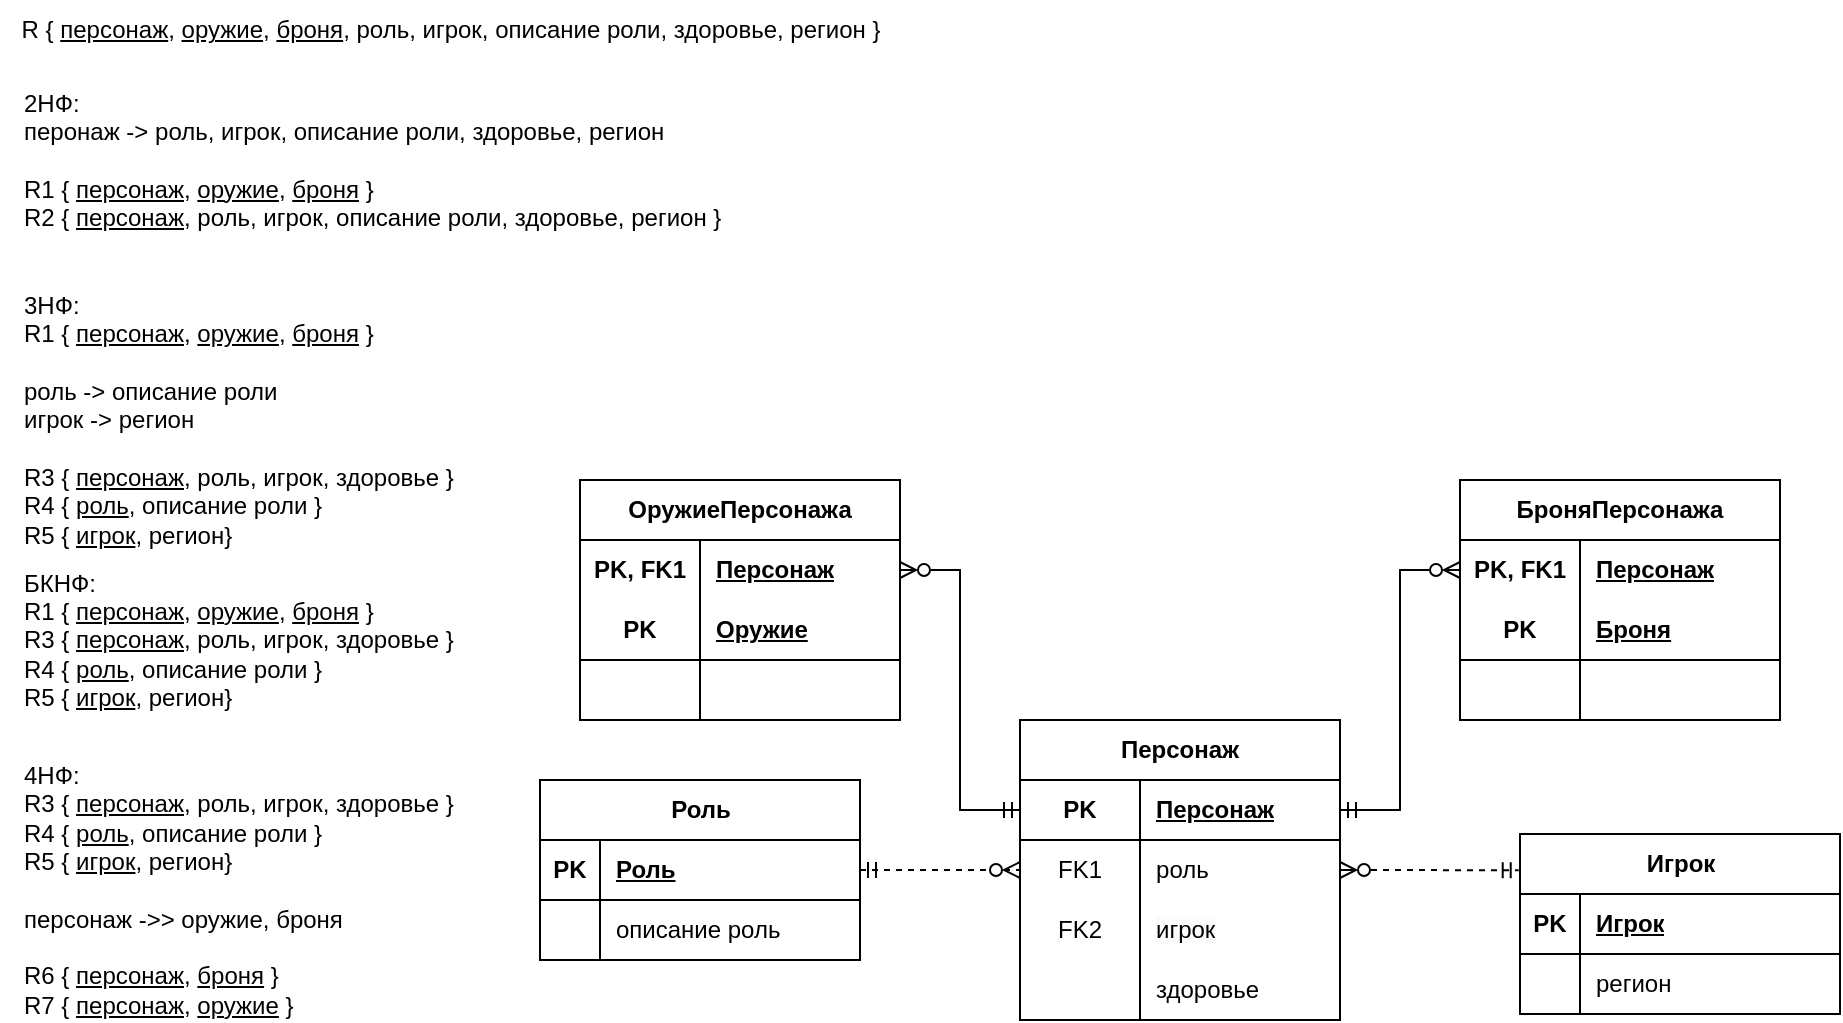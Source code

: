 <mxfile version="23.1.5" type="device" pages="2">
  <diagram name="Нормализация" id="WzG_QRqyfHAYkh1YiKo0">
    <mxGraphModel dx="593" dy="696" grid="1" gridSize="10" guides="1" tooltips="1" connect="1" arrows="1" fold="1" page="1" pageScale="1" pageWidth="1169" pageHeight="827" math="0" shadow="0">
      <root>
        <mxCell id="0" />
        <mxCell id="1" parent="0" />
        <mxCell id="9B2CgHkfj-xHrJpwMl1q-2" value="R { &lt;u&gt;персонаж&lt;/u&gt;, &lt;u&gt;оружие&lt;/u&gt;, &lt;u&gt;броня&lt;/u&gt;, роль, игрок, описание роли, здоровье, регион }" style="text;html=1;align=center;verticalAlign=middle;resizable=0;points=[];autosize=1;strokeColor=none;fillColor=none;" parent="1" vertex="1">
          <mxGeometry x="10" y="10" width="450" height="30" as="geometry" />
        </mxCell>
        <mxCell id="9B2CgHkfj-xHrJpwMl1q-3" value="2НФ:&lt;div&gt;&lt;span style=&quot;text-align: center;&quot;&gt;перонаж -&amp;gt; роль, игрок, описание роли, здоровье, регион&lt;/span&gt;&lt;/div&gt;&lt;div&gt;&lt;br&gt;&lt;div&gt;R1 { &lt;u&gt;персонаж&lt;/u&gt;, &lt;u&gt;оружие&lt;/u&gt;, &lt;u&gt;броня&lt;/u&gt;&amp;nbsp;&lt;span style=&quot;background-color: transparent; color: light-dark(rgb(0, 0, 0), rgb(255, 255, 255));&quot;&gt;}&lt;/span&gt;&lt;/div&gt;&lt;div&gt;R2 { &lt;u&gt;персонаж&lt;/u&gt;, роль, игрок, описание роли, здоровье, регион }&lt;/div&gt;&lt;/div&gt;" style="text;html=1;align=left;verticalAlign=middle;whiteSpace=wrap;rounded=0;" parent="1" vertex="1">
          <mxGeometry x="20" y="40" width="360" height="100" as="geometry" />
        </mxCell>
        <mxCell id="9B2CgHkfj-xHrJpwMl1q-5" value="3НФ:&lt;div&gt;R1 { &lt;u&gt;персонаж&lt;/u&gt;, &lt;u&gt;оружие&lt;/u&gt;, &lt;u&gt;броня&lt;/u&gt;&amp;nbsp;&lt;span style=&quot;background-color: transparent; color: light-dark(rgb(0, 0, 0), rgb(255, 255, 255));&quot;&gt;}&lt;/span&gt;&lt;/div&gt;&lt;div&gt;&lt;span style=&quot;background-color: transparent; color: light-dark(rgb(0, 0, 0), rgb(255, 255, 255));&quot;&gt;&lt;br&gt;&lt;/span&gt;&lt;/div&gt;&lt;div&gt;&lt;span style=&quot;background-color: transparent; color: light-dark(rgb(0, 0, 0), rgb(255, 255, 255));&quot;&gt;роль -&amp;gt; описание роли&lt;/span&gt;&lt;/div&gt;&lt;div&gt;&lt;span style=&quot;background-color: transparent; color: light-dark(rgb(0, 0, 0), rgb(255, 255, 255));&quot;&gt;игрок -&amp;gt; регион&lt;/span&gt;&lt;/div&gt;&lt;div&gt;&lt;span style=&quot;background-color: transparent; color: light-dark(rgb(0, 0, 0), rgb(255, 255, 255));&quot;&gt;&lt;br&gt;&lt;/span&gt;&lt;/div&gt;&lt;div&gt;R3 { &lt;u&gt;персонаж&lt;/u&gt;, роль, игрок, здоровье }&lt;/div&gt;&lt;div&gt;R4 { &lt;u&gt;роль&lt;/u&gt;, описание роли }&lt;/div&gt;&lt;div&gt;R5 { &lt;u&gt;игрок&lt;/u&gt;, регион}&lt;/div&gt;" style="text;html=1;align=left;verticalAlign=middle;whiteSpace=wrap;rounded=0;" parent="1" vertex="1">
          <mxGeometry x="20" y="150" width="410" height="140" as="geometry" />
        </mxCell>
        <mxCell id="9B2CgHkfj-xHrJpwMl1q-6" value="&lt;div&gt;&lt;span style=&quot;&quot;&gt;БКНФ:&lt;/span&gt;&lt;/div&gt;&lt;span style=&quot;&quot;&gt;R1 {&amp;nbsp;&lt;/span&gt;&lt;u style=&quot;&quot;&gt;персонаж&lt;/u&gt;&lt;span style=&quot;&quot;&gt;,&amp;nbsp;&lt;/span&gt;&lt;u style=&quot;&quot;&gt;оружие&lt;/u&gt;&lt;span style=&quot;&quot;&gt;,&amp;nbsp;&lt;/span&gt;&lt;u style=&quot;&quot;&gt;броня&lt;/u&gt;&lt;span style=&quot;&quot;&gt;&amp;nbsp;&lt;/span&gt;&lt;span style=&quot;color: light-dark(rgb(0, 0, 0), rgb(255, 255, 255)); background-color: transparent;&quot;&gt;}&lt;/span&gt;&lt;div&gt;R3 {&amp;nbsp;&lt;u&gt;персонаж&lt;/u&gt;, роль, игрок, здоровье }&lt;/div&gt;&lt;div&gt;&lt;div&gt;R4 {&amp;nbsp;&lt;u&gt;роль&lt;/u&gt;, описание роли }&lt;/div&gt;&lt;/div&gt;&lt;div&gt;R5 {&amp;nbsp;&lt;u&gt;игрок&lt;/u&gt;, регион}&lt;/div&gt;" style="text;html=1;align=left;verticalAlign=middle;whiteSpace=wrap;rounded=0;" parent="1" vertex="1">
          <mxGeometry x="20" y="290" width="410" height="80" as="geometry" />
        </mxCell>
        <mxCell id="9B2CgHkfj-xHrJpwMl1q-7" value="4НФ:&lt;div&gt;&lt;div&gt;R3 {&amp;nbsp;&lt;u&gt;персонаж&lt;/u&gt;, роль, игрок, здоровье }&lt;/div&gt;&lt;div&gt;R4 {&amp;nbsp;&lt;u&gt;роль&lt;/u&gt;, описание роли }&lt;/div&gt;&lt;div&gt;R5 {&amp;nbsp;&lt;u&gt;игрок&lt;/u&gt;, регион}&lt;/div&gt;&lt;/div&gt;&lt;div&gt;&lt;br&gt;&lt;/div&gt;&lt;div&gt;персонаж -&amp;gt;&amp;gt; оружие, броня&lt;/div&gt;&lt;div&gt;&lt;br&gt;&lt;/div&gt;&lt;div&gt;R6 { &lt;u&gt;персонаж&lt;/u&gt;, &lt;u&gt;броня&lt;/u&gt; }&lt;/div&gt;&lt;div&gt;R7 { &lt;u&gt;персонаж&lt;/u&gt;, &lt;u&gt;оружие&lt;/u&gt; }&lt;/div&gt;" style="text;html=1;align=left;verticalAlign=middle;whiteSpace=wrap;rounded=0;" parent="1" vertex="1">
          <mxGeometry x="20" y="390" width="270" height="130" as="geometry" />
        </mxCell>
        <mxCell id="9B2CgHkfj-xHrJpwMl1q-8" value="Персонаж" style="shape=table;startSize=30;container=1;collapsible=1;childLayout=tableLayout;fixedRows=1;rowLines=0;fontStyle=1;align=center;resizeLast=1;html=1;whiteSpace=wrap;" parent="1" vertex="1">
          <mxGeometry x="520" y="370" width="160" height="150" as="geometry" />
        </mxCell>
        <mxCell id="9B2CgHkfj-xHrJpwMl1q-9" value="" style="shape=tableRow;horizontal=0;startSize=0;swimlaneHead=0;swimlaneBody=0;fillColor=none;collapsible=0;dropTarget=0;points=[[0,0.5],[1,0.5]];portConstraint=eastwest;top=0;left=0;right=0;bottom=0;html=1;" parent="9B2CgHkfj-xHrJpwMl1q-8" vertex="1">
          <mxGeometry y="30" width="160" height="30" as="geometry" />
        </mxCell>
        <mxCell id="9B2CgHkfj-xHrJpwMl1q-10" value="PK" style="shape=partialRectangle;connectable=0;fillColor=none;top=0;left=0;bottom=1;right=0;fontStyle=1;overflow=hidden;html=1;whiteSpace=wrap;" parent="9B2CgHkfj-xHrJpwMl1q-9" vertex="1">
          <mxGeometry width="60" height="30" as="geometry">
            <mxRectangle width="60" height="30" as="alternateBounds" />
          </mxGeometry>
        </mxCell>
        <mxCell id="9B2CgHkfj-xHrJpwMl1q-11" value="Персонаж" style="shape=partialRectangle;connectable=0;fillColor=none;top=0;left=0;bottom=1;right=0;align=left;spacingLeft=6;fontStyle=5;overflow=hidden;html=1;whiteSpace=wrap;" parent="9B2CgHkfj-xHrJpwMl1q-9" vertex="1">
          <mxGeometry x="60" width="100" height="30" as="geometry">
            <mxRectangle width="100" height="30" as="alternateBounds" />
          </mxGeometry>
        </mxCell>
        <mxCell id="9B2CgHkfj-xHrJpwMl1q-15" value="" style="shape=tableRow;horizontal=0;startSize=0;swimlaneHead=0;swimlaneBody=0;fillColor=none;collapsible=0;dropTarget=0;points=[[0,0.5],[1,0.5]];portConstraint=eastwest;top=0;left=0;right=0;bottom=0;html=1;" parent="9B2CgHkfj-xHrJpwMl1q-8" vertex="1">
          <mxGeometry y="60" width="160" height="30" as="geometry" />
        </mxCell>
        <mxCell id="9B2CgHkfj-xHrJpwMl1q-16" value="FK1" style="shape=partialRectangle;connectable=0;fillColor=none;top=0;left=0;bottom=0;right=0;editable=1;overflow=hidden;html=1;whiteSpace=wrap;" parent="9B2CgHkfj-xHrJpwMl1q-15" vertex="1">
          <mxGeometry width="60" height="30" as="geometry">
            <mxRectangle width="60" height="30" as="alternateBounds" />
          </mxGeometry>
        </mxCell>
        <mxCell id="9B2CgHkfj-xHrJpwMl1q-17" value="р&lt;span style=&quot;background-color: transparent; color: light-dark(rgb(0, 0, 0), rgb(255, 255, 255));&quot;&gt;оль&lt;/span&gt;" style="shape=partialRectangle;connectable=0;fillColor=none;top=0;left=0;bottom=0;right=0;align=left;spacingLeft=6;overflow=hidden;html=1;whiteSpace=wrap;" parent="9B2CgHkfj-xHrJpwMl1q-15" vertex="1">
          <mxGeometry x="60" width="100" height="30" as="geometry">
            <mxRectangle width="100" height="30" as="alternateBounds" />
          </mxGeometry>
        </mxCell>
        <mxCell id="9B2CgHkfj-xHrJpwMl1q-33" style="shape=tableRow;horizontal=0;startSize=0;swimlaneHead=0;swimlaneBody=0;fillColor=none;collapsible=0;dropTarget=0;points=[[0,0.5],[1,0.5]];portConstraint=eastwest;top=0;left=0;right=0;bottom=0;html=1;" parent="9B2CgHkfj-xHrJpwMl1q-8" vertex="1">
          <mxGeometry y="90" width="160" height="30" as="geometry" />
        </mxCell>
        <mxCell id="9B2CgHkfj-xHrJpwMl1q-34" value="FK2" style="shape=partialRectangle;connectable=0;fillColor=none;top=0;left=0;bottom=0;right=0;editable=1;overflow=hidden;html=1;whiteSpace=wrap;" parent="9B2CgHkfj-xHrJpwMl1q-33" vertex="1">
          <mxGeometry width="60" height="30" as="geometry">
            <mxRectangle width="60" height="30" as="alternateBounds" />
          </mxGeometry>
        </mxCell>
        <mxCell id="9B2CgHkfj-xHrJpwMl1q-35" value="&lt;div&gt;&lt;span style=&quot;background-color: light-dark(rgb(251, 251, 251), rgb(21, 21, 21)); color: light-dark(rgb(0, 0, 0), rgb(237, 237, 237));&quot;&gt;игрок&lt;/span&gt;&lt;/div&gt;" style="shape=partialRectangle;connectable=0;fillColor=none;top=0;left=0;bottom=0;right=0;align=left;spacingLeft=6;overflow=hidden;html=1;whiteSpace=wrap;verticalAlign=middle;" parent="9B2CgHkfj-xHrJpwMl1q-33" vertex="1">
          <mxGeometry x="60" width="100" height="30" as="geometry">
            <mxRectangle width="100" height="30" as="alternateBounds" />
          </mxGeometry>
        </mxCell>
        <mxCell id="9B2CgHkfj-xHrJpwMl1q-18" value="" style="shape=tableRow;horizontal=0;startSize=0;swimlaneHead=0;swimlaneBody=0;fillColor=none;collapsible=0;dropTarget=0;points=[[0,0.5],[1,0.5]];portConstraint=eastwest;top=0;left=0;right=0;bottom=0;html=1;" parent="9B2CgHkfj-xHrJpwMl1q-8" vertex="1">
          <mxGeometry y="120" width="160" height="30" as="geometry" />
        </mxCell>
        <mxCell id="9B2CgHkfj-xHrJpwMl1q-19" value="" style="shape=partialRectangle;connectable=0;fillColor=none;top=0;left=0;bottom=0;right=0;editable=1;overflow=hidden;html=1;whiteSpace=wrap;" parent="9B2CgHkfj-xHrJpwMl1q-18" vertex="1">
          <mxGeometry width="60" height="30" as="geometry">
            <mxRectangle width="60" height="30" as="alternateBounds" />
          </mxGeometry>
        </mxCell>
        <mxCell id="9B2CgHkfj-xHrJpwMl1q-20" value="здоровье" style="shape=partialRectangle;connectable=0;fillColor=none;top=0;left=0;bottom=0;right=0;align=left;spacingLeft=6;overflow=hidden;html=1;whiteSpace=wrap;" parent="9B2CgHkfj-xHrJpwMl1q-18" vertex="1">
          <mxGeometry x="60" width="100" height="30" as="geometry">
            <mxRectangle width="100" height="30" as="alternateBounds" />
          </mxGeometry>
        </mxCell>
        <mxCell id="9B2CgHkfj-xHrJpwMl1q-36" value="Роль" style="shape=table;startSize=30;container=1;collapsible=1;childLayout=tableLayout;fixedRows=1;rowLines=0;fontStyle=1;align=center;resizeLast=1;html=1;" parent="1" vertex="1">
          <mxGeometry x="280" y="400" width="160" height="90" as="geometry" />
        </mxCell>
        <mxCell id="9B2CgHkfj-xHrJpwMl1q-37" value="" style="shape=tableRow;horizontal=0;startSize=0;swimlaneHead=0;swimlaneBody=0;fillColor=none;collapsible=0;dropTarget=0;points=[[0,0.5],[1,0.5]];portConstraint=eastwest;top=0;left=0;right=0;bottom=1;" parent="9B2CgHkfj-xHrJpwMl1q-36" vertex="1">
          <mxGeometry y="30" width="160" height="30" as="geometry" />
        </mxCell>
        <mxCell id="9B2CgHkfj-xHrJpwMl1q-38" value="PK" style="shape=partialRectangle;connectable=0;fillColor=none;top=0;left=0;bottom=0;right=0;fontStyle=1;overflow=hidden;whiteSpace=wrap;html=1;" parent="9B2CgHkfj-xHrJpwMl1q-37" vertex="1">
          <mxGeometry width="30" height="30" as="geometry">
            <mxRectangle width="30" height="30" as="alternateBounds" />
          </mxGeometry>
        </mxCell>
        <mxCell id="9B2CgHkfj-xHrJpwMl1q-39" value="Роль" style="shape=partialRectangle;connectable=0;fillColor=none;top=0;left=0;bottom=0;right=0;align=left;spacingLeft=6;fontStyle=5;overflow=hidden;whiteSpace=wrap;html=1;" parent="9B2CgHkfj-xHrJpwMl1q-37" vertex="1">
          <mxGeometry x="30" width="130" height="30" as="geometry">
            <mxRectangle width="130" height="30" as="alternateBounds" />
          </mxGeometry>
        </mxCell>
        <mxCell id="9B2CgHkfj-xHrJpwMl1q-40" value="" style="shape=tableRow;horizontal=0;startSize=0;swimlaneHead=0;swimlaneBody=0;fillColor=none;collapsible=0;dropTarget=0;points=[[0,0.5],[1,0.5]];portConstraint=eastwest;top=0;left=0;right=0;bottom=0;" parent="9B2CgHkfj-xHrJpwMl1q-36" vertex="1">
          <mxGeometry y="60" width="160" height="30" as="geometry" />
        </mxCell>
        <mxCell id="9B2CgHkfj-xHrJpwMl1q-41" value="" style="shape=partialRectangle;connectable=0;fillColor=none;top=0;left=0;bottom=0;right=0;editable=1;overflow=hidden;whiteSpace=wrap;html=1;" parent="9B2CgHkfj-xHrJpwMl1q-40" vertex="1">
          <mxGeometry width="30" height="30" as="geometry">
            <mxRectangle width="30" height="30" as="alternateBounds" />
          </mxGeometry>
        </mxCell>
        <mxCell id="9B2CgHkfj-xHrJpwMl1q-42" value="описание роль" style="shape=partialRectangle;connectable=0;fillColor=none;top=0;left=0;bottom=0;right=0;align=left;spacingLeft=6;overflow=hidden;whiteSpace=wrap;html=1;" parent="9B2CgHkfj-xHrJpwMl1q-40" vertex="1">
          <mxGeometry x="30" width="130" height="30" as="geometry">
            <mxRectangle width="130" height="30" as="alternateBounds" />
          </mxGeometry>
        </mxCell>
        <mxCell id="9B2CgHkfj-xHrJpwMl1q-49" value="Игрок" style="shape=table;startSize=30;container=1;collapsible=1;childLayout=tableLayout;fixedRows=1;rowLines=0;fontStyle=1;align=center;resizeLast=1;html=1;" parent="1" vertex="1">
          <mxGeometry x="770" y="427" width="160" height="90" as="geometry" />
        </mxCell>
        <mxCell id="9B2CgHkfj-xHrJpwMl1q-50" value="" style="shape=tableRow;horizontal=0;startSize=0;swimlaneHead=0;swimlaneBody=0;fillColor=none;collapsible=0;dropTarget=0;points=[[0,0.5],[1,0.5]];portConstraint=eastwest;top=0;left=0;right=0;bottom=1;" parent="9B2CgHkfj-xHrJpwMl1q-49" vertex="1">
          <mxGeometry y="30" width="160" height="30" as="geometry" />
        </mxCell>
        <mxCell id="9B2CgHkfj-xHrJpwMl1q-51" value="PK" style="shape=partialRectangle;connectable=0;fillColor=none;top=0;left=0;bottom=0;right=0;fontStyle=1;overflow=hidden;whiteSpace=wrap;html=1;" parent="9B2CgHkfj-xHrJpwMl1q-50" vertex="1">
          <mxGeometry width="30" height="30" as="geometry">
            <mxRectangle width="30" height="30" as="alternateBounds" />
          </mxGeometry>
        </mxCell>
        <mxCell id="9B2CgHkfj-xHrJpwMl1q-52" value="Игрок" style="shape=partialRectangle;connectable=0;fillColor=none;top=0;left=0;bottom=0;right=0;align=left;spacingLeft=6;fontStyle=5;overflow=hidden;whiteSpace=wrap;html=1;" parent="9B2CgHkfj-xHrJpwMl1q-50" vertex="1">
          <mxGeometry x="30" width="130" height="30" as="geometry">
            <mxRectangle width="130" height="30" as="alternateBounds" />
          </mxGeometry>
        </mxCell>
        <mxCell id="9B2CgHkfj-xHrJpwMl1q-53" value="" style="shape=tableRow;horizontal=0;startSize=0;swimlaneHead=0;swimlaneBody=0;fillColor=none;collapsible=0;dropTarget=0;points=[[0,0.5],[1,0.5]];portConstraint=eastwest;top=0;left=0;right=0;bottom=0;" parent="9B2CgHkfj-xHrJpwMl1q-49" vertex="1">
          <mxGeometry y="60" width="160" height="30" as="geometry" />
        </mxCell>
        <mxCell id="9B2CgHkfj-xHrJpwMl1q-54" value="" style="shape=partialRectangle;connectable=0;fillColor=none;top=0;left=0;bottom=0;right=0;editable=1;overflow=hidden;whiteSpace=wrap;html=1;" parent="9B2CgHkfj-xHrJpwMl1q-53" vertex="1">
          <mxGeometry width="30" height="30" as="geometry">
            <mxRectangle width="30" height="30" as="alternateBounds" />
          </mxGeometry>
        </mxCell>
        <mxCell id="9B2CgHkfj-xHrJpwMl1q-55" value="регион" style="shape=partialRectangle;connectable=0;fillColor=none;top=0;left=0;bottom=0;right=0;align=left;spacingLeft=6;overflow=hidden;whiteSpace=wrap;html=1;" parent="9B2CgHkfj-xHrJpwMl1q-53" vertex="1">
          <mxGeometry x="30" width="130" height="30" as="geometry">
            <mxRectangle width="130" height="30" as="alternateBounds" />
          </mxGeometry>
        </mxCell>
        <mxCell id="9B2CgHkfj-xHrJpwMl1q-75" value="БроняПерсонажа" style="shape=table;startSize=30;container=1;collapsible=1;childLayout=tableLayout;fixedRows=1;rowLines=0;fontStyle=1;align=center;resizeLast=1;html=1;whiteSpace=wrap;" parent="1" vertex="1">
          <mxGeometry x="740" y="250" width="160" height="120" as="geometry" />
        </mxCell>
        <mxCell id="9B2CgHkfj-xHrJpwMl1q-76" value="" style="shape=tableRow;horizontal=0;startSize=0;swimlaneHead=0;swimlaneBody=0;fillColor=none;collapsible=0;dropTarget=0;points=[[0,0.5],[1,0.5]];portConstraint=eastwest;top=0;left=0;right=0;bottom=0;html=1;" parent="9B2CgHkfj-xHrJpwMl1q-75" vertex="1">
          <mxGeometry y="30" width="160" height="30" as="geometry" />
        </mxCell>
        <mxCell id="9B2CgHkfj-xHrJpwMl1q-77" value="PK, FK1" style="shape=partialRectangle;connectable=0;fillColor=none;top=0;left=0;bottom=0;right=0;fontStyle=1;overflow=hidden;html=1;whiteSpace=wrap;" parent="9B2CgHkfj-xHrJpwMl1q-76" vertex="1">
          <mxGeometry width="60" height="30" as="geometry">
            <mxRectangle width="60" height="30" as="alternateBounds" />
          </mxGeometry>
        </mxCell>
        <mxCell id="9B2CgHkfj-xHrJpwMl1q-78" value="Персонаж" style="shape=partialRectangle;connectable=0;fillColor=none;top=0;left=0;bottom=0;right=0;align=left;spacingLeft=6;fontStyle=5;overflow=hidden;html=1;whiteSpace=wrap;" parent="9B2CgHkfj-xHrJpwMl1q-76" vertex="1">
          <mxGeometry x="60" width="100" height="30" as="geometry">
            <mxRectangle width="100" height="30" as="alternateBounds" />
          </mxGeometry>
        </mxCell>
        <mxCell id="9B2CgHkfj-xHrJpwMl1q-79" value="" style="shape=tableRow;horizontal=0;startSize=0;swimlaneHead=0;swimlaneBody=0;fillColor=none;collapsible=0;dropTarget=0;points=[[0,0.5],[1,0.5]];portConstraint=eastwest;top=0;left=0;right=0;bottom=1;html=1;" parent="9B2CgHkfj-xHrJpwMl1q-75" vertex="1">
          <mxGeometry y="60" width="160" height="30" as="geometry" />
        </mxCell>
        <mxCell id="9B2CgHkfj-xHrJpwMl1q-80" value="PK" style="shape=partialRectangle;connectable=0;fillColor=none;top=0;left=0;bottom=0;right=0;fontStyle=1;overflow=hidden;html=1;whiteSpace=wrap;" parent="9B2CgHkfj-xHrJpwMl1q-79" vertex="1">
          <mxGeometry width="60" height="30" as="geometry">
            <mxRectangle width="60" height="30" as="alternateBounds" />
          </mxGeometry>
        </mxCell>
        <mxCell id="9B2CgHkfj-xHrJpwMl1q-81" value="Броня" style="shape=partialRectangle;connectable=0;fillColor=none;top=0;left=0;bottom=0;right=0;align=left;spacingLeft=6;fontStyle=5;overflow=hidden;html=1;whiteSpace=wrap;" parent="9B2CgHkfj-xHrJpwMl1q-79" vertex="1">
          <mxGeometry x="60" width="100" height="30" as="geometry">
            <mxRectangle width="100" height="30" as="alternateBounds" />
          </mxGeometry>
        </mxCell>
        <mxCell id="9B2CgHkfj-xHrJpwMl1q-82" value="" style="shape=tableRow;horizontal=0;startSize=0;swimlaneHead=0;swimlaneBody=0;fillColor=none;collapsible=0;dropTarget=0;points=[[0,0.5],[1,0.5]];portConstraint=eastwest;top=0;left=0;right=0;bottom=0;html=1;" parent="9B2CgHkfj-xHrJpwMl1q-75" vertex="1">
          <mxGeometry y="90" width="160" height="30" as="geometry" />
        </mxCell>
        <mxCell id="9B2CgHkfj-xHrJpwMl1q-83" value="" style="shape=partialRectangle;connectable=0;fillColor=none;top=0;left=0;bottom=0;right=0;editable=1;overflow=hidden;html=1;whiteSpace=wrap;" parent="9B2CgHkfj-xHrJpwMl1q-82" vertex="1">
          <mxGeometry width="60" height="30" as="geometry">
            <mxRectangle width="60" height="30" as="alternateBounds" />
          </mxGeometry>
        </mxCell>
        <mxCell id="9B2CgHkfj-xHrJpwMl1q-84" value="" style="shape=partialRectangle;connectable=0;fillColor=none;top=0;left=0;bottom=0;right=0;align=left;spacingLeft=6;overflow=hidden;html=1;whiteSpace=wrap;" parent="9B2CgHkfj-xHrJpwMl1q-82" vertex="1">
          <mxGeometry x="60" width="100" height="30" as="geometry">
            <mxRectangle width="100" height="30" as="alternateBounds" />
          </mxGeometry>
        </mxCell>
        <mxCell id="9B2CgHkfj-xHrJpwMl1q-88" value="ОружиеПерсонажа" style="shape=table;startSize=30;container=1;collapsible=1;childLayout=tableLayout;fixedRows=1;rowLines=0;fontStyle=1;align=center;resizeLast=1;html=1;whiteSpace=wrap;" parent="1" vertex="1">
          <mxGeometry x="300" y="250" width="160" height="120" as="geometry" />
        </mxCell>
        <mxCell id="9B2CgHkfj-xHrJpwMl1q-89" value="" style="shape=tableRow;horizontal=0;startSize=0;swimlaneHead=0;swimlaneBody=0;fillColor=none;collapsible=0;dropTarget=0;points=[[0,0.5],[1,0.5]];portConstraint=eastwest;top=0;left=0;right=0;bottom=0;html=1;" parent="9B2CgHkfj-xHrJpwMl1q-88" vertex="1">
          <mxGeometry y="30" width="160" height="30" as="geometry" />
        </mxCell>
        <mxCell id="9B2CgHkfj-xHrJpwMl1q-90" value="PK, FK1" style="shape=partialRectangle;connectable=0;fillColor=none;top=0;left=0;bottom=0;right=0;fontStyle=1;overflow=hidden;html=1;whiteSpace=wrap;" parent="9B2CgHkfj-xHrJpwMl1q-89" vertex="1">
          <mxGeometry width="60" height="30" as="geometry">
            <mxRectangle width="60" height="30" as="alternateBounds" />
          </mxGeometry>
        </mxCell>
        <mxCell id="9B2CgHkfj-xHrJpwMl1q-91" value="Персонаж" style="shape=partialRectangle;connectable=0;fillColor=none;top=0;left=0;bottom=0;right=0;align=left;spacingLeft=6;fontStyle=5;overflow=hidden;html=1;whiteSpace=wrap;" parent="9B2CgHkfj-xHrJpwMl1q-89" vertex="1">
          <mxGeometry x="60" width="100" height="30" as="geometry">
            <mxRectangle width="100" height="30" as="alternateBounds" />
          </mxGeometry>
        </mxCell>
        <mxCell id="9B2CgHkfj-xHrJpwMl1q-92" value="" style="shape=tableRow;horizontal=0;startSize=0;swimlaneHead=0;swimlaneBody=0;fillColor=none;collapsible=0;dropTarget=0;points=[[0,0.5],[1,0.5]];portConstraint=eastwest;top=0;left=0;right=0;bottom=1;html=1;" parent="9B2CgHkfj-xHrJpwMl1q-88" vertex="1">
          <mxGeometry y="60" width="160" height="30" as="geometry" />
        </mxCell>
        <mxCell id="9B2CgHkfj-xHrJpwMl1q-93" value="PK" style="shape=partialRectangle;connectable=0;fillColor=none;top=0;left=0;bottom=0;right=0;fontStyle=1;overflow=hidden;html=1;whiteSpace=wrap;" parent="9B2CgHkfj-xHrJpwMl1q-92" vertex="1">
          <mxGeometry width="60" height="30" as="geometry">
            <mxRectangle width="60" height="30" as="alternateBounds" />
          </mxGeometry>
        </mxCell>
        <mxCell id="9B2CgHkfj-xHrJpwMl1q-94" value="Оружие" style="shape=partialRectangle;connectable=0;fillColor=none;top=0;left=0;bottom=0;right=0;align=left;spacingLeft=6;fontStyle=5;overflow=hidden;html=1;whiteSpace=wrap;" parent="9B2CgHkfj-xHrJpwMl1q-92" vertex="1">
          <mxGeometry x="60" width="100" height="30" as="geometry">
            <mxRectangle width="100" height="30" as="alternateBounds" />
          </mxGeometry>
        </mxCell>
        <mxCell id="9B2CgHkfj-xHrJpwMl1q-95" value="" style="shape=tableRow;horizontal=0;startSize=0;swimlaneHead=0;swimlaneBody=0;fillColor=none;collapsible=0;dropTarget=0;points=[[0,0.5],[1,0.5]];portConstraint=eastwest;top=0;left=0;right=0;bottom=0;html=1;" parent="9B2CgHkfj-xHrJpwMl1q-88" vertex="1">
          <mxGeometry y="90" width="160" height="30" as="geometry" />
        </mxCell>
        <mxCell id="9B2CgHkfj-xHrJpwMl1q-96" value="" style="shape=partialRectangle;connectable=0;fillColor=none;top=0;left=0;bottom=0;right=0;editable=1;overflow=hidden;html=1;whiteSpace=wrap;" parent="9B2CgHkfj-xHrJpwMl1q-95" vertex="1">
          <mxGeometry width="60" height="30" as="geometry">
            <mxRectangle width="60" height="30" as="alternateBounds" />
          </mxGeometry>
        </mxCell>
        <mxCell id="9B2CgHkfj-xHrJpwMl1q-97" value="" style="shape=partialRectangle;connectable=0;fillColor=none;top=0;left=0;bottom=0;right=0;align=left;spacingLeft=6;overflow=hidden;html=1;whiteSpace=wrap;" parent="9B2CgHkfj-xHrJpwMl1q-95" vertex="1">
          <mxGeometry x="60" width="100" height="30" as="geometry">
            <mxRectangle width="100" height="30" as="alternateBounds" />
          </mxGeometry>
        </mxCell>
        <mxCell id="9B2CgHkfj-xHrJpwMl1q-103" value="" style="edgeStyle=entityRelationEdgeStyle;fontSize=12;html=1;endArrow=ERzeroToMany;startArrow=ERmandOne;rounded=0;exitX=1;exitY=0.5;exitDx=0;exitDy=0;dashed=1;entryX=0;entryY=0.5;entryDx=0;entryDy=0;" parent="1" source="9B2CgHkfj-xHrJpwMl1q-37" target="9B2CgHkfj-xHrJpwMl1q-15" edge="1">
          <mxGeometry width="100" height="100" relative="1" as="geometry">
            <mxPoint x="360" y="490" as="sourcePoint" />
            <mxPoint x="460" y="390" as="targetPoint" />
            <Array as="points">
              <mxPoint x="360" y="450" />
              <mxPoint x="450" y="450" />
              <mxPoint x="430" y="500" />
              <mxPoint x="390" y="440" />
            </Array>
          </mxGeometry>
        </mxCell>
        <mxCell id="9B2CgHkfj-xHrJpwMl1q-105" value="" style="edgeStyle=entityRelationEdgeStyle;fontSize=12;html=1;endArrow=ERmandOne;startArrow=ERzeroToMany;rounded=0;exitX=1;exitY=0.5;exitDx=0;exitDy=0;dashed=1;startFill=0;endFill=0;entryX=-0.004;entryY=0.201;entryDx=0;entryDy=0;entryPerimeter=0;" parent="1" source="9B2CgHkfj-xHrJpwMl1q-15" target="9B2CgHkfj-xHrJpwMl1q-49" edge="1">
          <mxGeometry width="100" height="100" relative="1" as="geometry">
            <mxPoint x="730" y="490" as="sourcePoint" />
            <mxPoint x="870" y="450" as="targetPoint" />
            <Array as="points">
              <mxPoint x="630" y="465" />
              <mxPoint x="720" y="465" />
              <mxPoint x="700" y="515" />
              <mxPoint x="660" y="455" />
            </Array>
          </mxGeometry>
        </mxCell>
        <mxCell id="9B2CgHkfj-xHrJpwMl1q-106" value="" style="edgeStyle=entityRelationEdgeStyle;fontSize=12;html=1;endArrow=ERmandOne;startArrow=ERzeroToMany;rounded=0;startFill=0;endFill=0;exitX=1;exitY=0.5;exitDx=0;exitDy=0;entryX=0;entryY=0.5;entryDx=0;entryDy=0;" parent="1" source="9B2CgHkfj-xHrJpwMl1q-89" target="9B2CgHkfj-xHrJpwMl1q-9" edge="1">
          <mxGeometry width="100" height="100" relative="1" as="geometry">
            <mxPoint x="550" y="320" as="sourcePoint" />
            <mxPoint x="520" y="420" as="targetPoint" />
          </mxGeometry>
        </mxCell>
        <mxCell id="9B2CgHkfj-xHrJpwMl1q-107" value="" style="edgeStyle=entityRelationEdgeStyle;fontSize=12;html=1;endArrow=ERzeroToMany;startArrow=ERmandOne;rounded=0;endFill=0;entryX=0;entryY=0.5;entryDx=0;entryDy=0;exitX=1;exitY=0.5;exitDx=0;exitDy=0;" parent="1" source="9B2CgHkfj-xHrJpwMl1q-9" target="9B2CgHkfj-xHrJpwMl1q-76" edge="1">
          <mxGeometry width="100" height="100" relative="1" as="geometry">
            <mxPoint x="630" y="330" as="sourcePoint" />
            <mxPoint x="730" y="230" as="targetPoint" />
          </mxGeometry>
        </mxCell>
      </root>
    </mxGraphModel>
  </diagram>
  <diagram id="nPCqM37QJXLugStlfnhh" name="Ограничение целостности">
    <mxGraphModel dx="1434" dy="780" grid="1" gridSize="10" guides="1" tooltips="1" connect="1" arrows="1" fold="1" page="1" pageScale="1" pageWidth="1169" pageHeight="827" math="0" shadow="0">
      <root>
        <mxCell id="0" />
        <mxCell id="1" parent="0" />
      </root>
    </mxGraphModel>
  </diagram>
</mxfile>
